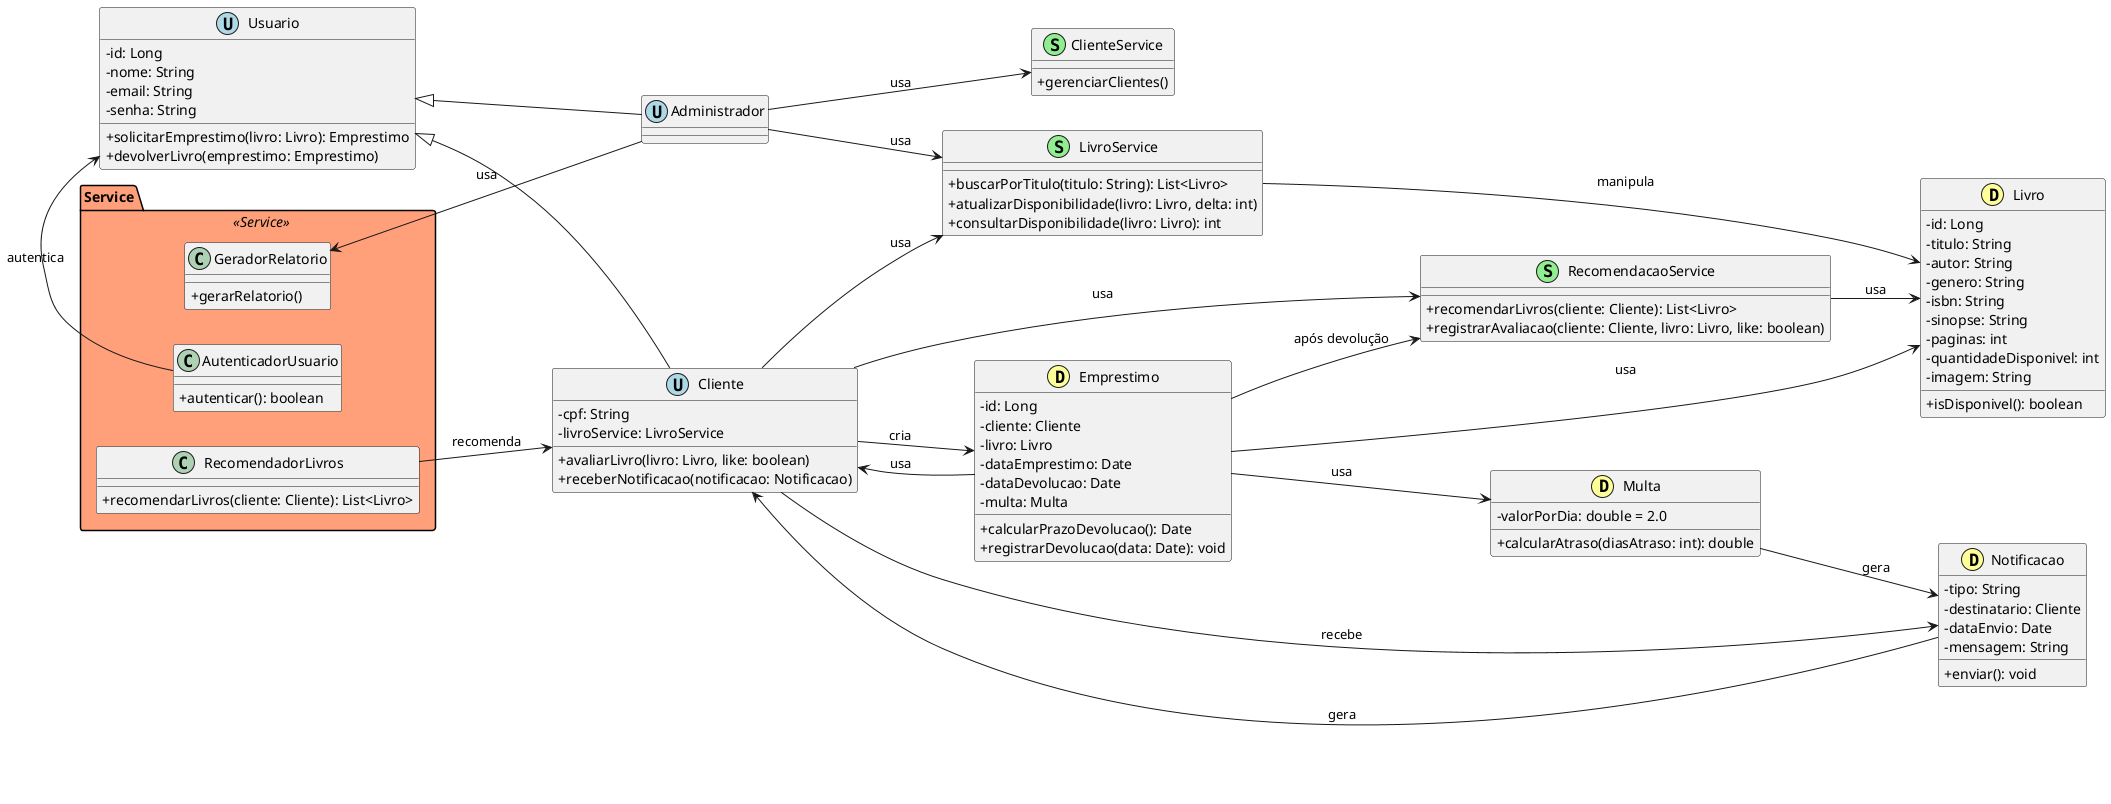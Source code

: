 @startuml "Diagrama de Classe"
skinparam classAttributeIconSize 0
left to right direction

skinparam package {
    BackgroundColor<<Service>> LightSalmon
}

package "Service" <<Service>> {
    class AutenticadorUsuario {
        +autenticar(): boolean
    }

    class GeradorRelatorio {
        + gerarRelatorio()
    }

    class RecomendadorLivros {
        + recomendarLivros(cliente: Cliente): List<Livro>
    }
}

' Estilos por tipo
' Usuários - Azul
class Usuario << (U,#ADD8E6) >> {
    -id: Long
    -nome: String
    -email: String
    -senha: String
    +solicitarEmprestimo(livro: Livro): Emprestimo
    +devolverLivro(emprestimo: Emprestimo)
}

class Administrador << (U,#ADD8E6) >> {
}

class Cliente << (U,#ADD8E6) >> {
    - cpf: String
    -livroService: LivroService
    +avaliarLivro(livro: Livro, like: boolean)
    +receberNotificacao(notificacao: Notificacao)
}

' Serviços - Verde
class LivroService << (S,#90EE90) >> {
    +buscarPorTitulo(titulo: String): List<Livro>
    +atualizarDisponibilidade(livro: Livro, delta: int)
    +consultarDisponibilidade(livro: Livro): int
}

class ClienteService << (S,#90EE90) >> {
    +gerenciarClientes()
}

class RecomendacaoService << (S,#90EE90) >> {
    +recomendarLivros(cliente: Cliente): List<Livro>
    +registrarAvaliacao(cliente: Cliente, livro: Livro, like: boolean)
}

' Domínio - Amarelo
class Livro << (D,#FFFF99) >> {
    -id: Long
    -titulo: String
    -autor: String
    -genero: String
    -isbn: String
    -sinopse: String
    -paginas: int
    -quantidadeDisponivel: int
    -imagem: String
    +isDisponivel(): boolean
}

class Emprestimo << (D,#FFFF99) >> {
    -id: Long
    -cliente: Cliente
    -livro: Livro
    -dataEmprestimo: Date
    -dataDevolucao: Date
    -multa: Multa
    +calcularPrazoDevolucao(): Date
    +registrarDevolucao(data: Date): void
}

class Multa << (D,#FFFF99) >> {
    -valorPorDia: double = 2.0
    +calcularAtraso(diasAtraso: int): double
}

class Notificacao << (D,#FFFF99) >> {
    -tipo: String
    -destinatario: Cliente
    -dataEnvio: Date
    -mensagem: String
    +enviar(): void
}

' Heranças
Usuario <|-- Administrador
Usuario <|-- Cliente

' Relacionamentos
AutenticadorUsuario --> Usuario : autentica

Administrador --> LivroService : usa
Administrador --> ClienteService : usa
Administrador --> GeradorRelatorio : usa

Cliente --> LivroService : usa
Cliente --> RecomendacaoService : usa
Cliente --> Notificacao : recebe
Cliente --> Emprestimo : cria

Emprestimo --> Livro : usa
Emprestimo --> Cliente : usa
Emprestimo --> Multa : usa
Emprestimo --> RecomendacaoService : "após devolução"

LivroService --> Livro : manipula

RecomendadorLivros --> Cliente : recomenda

Multa --> Notificacao : gera

RecomendacaoService --> Livro : usa

Notificacao --> Cliente : gera

@enduml
